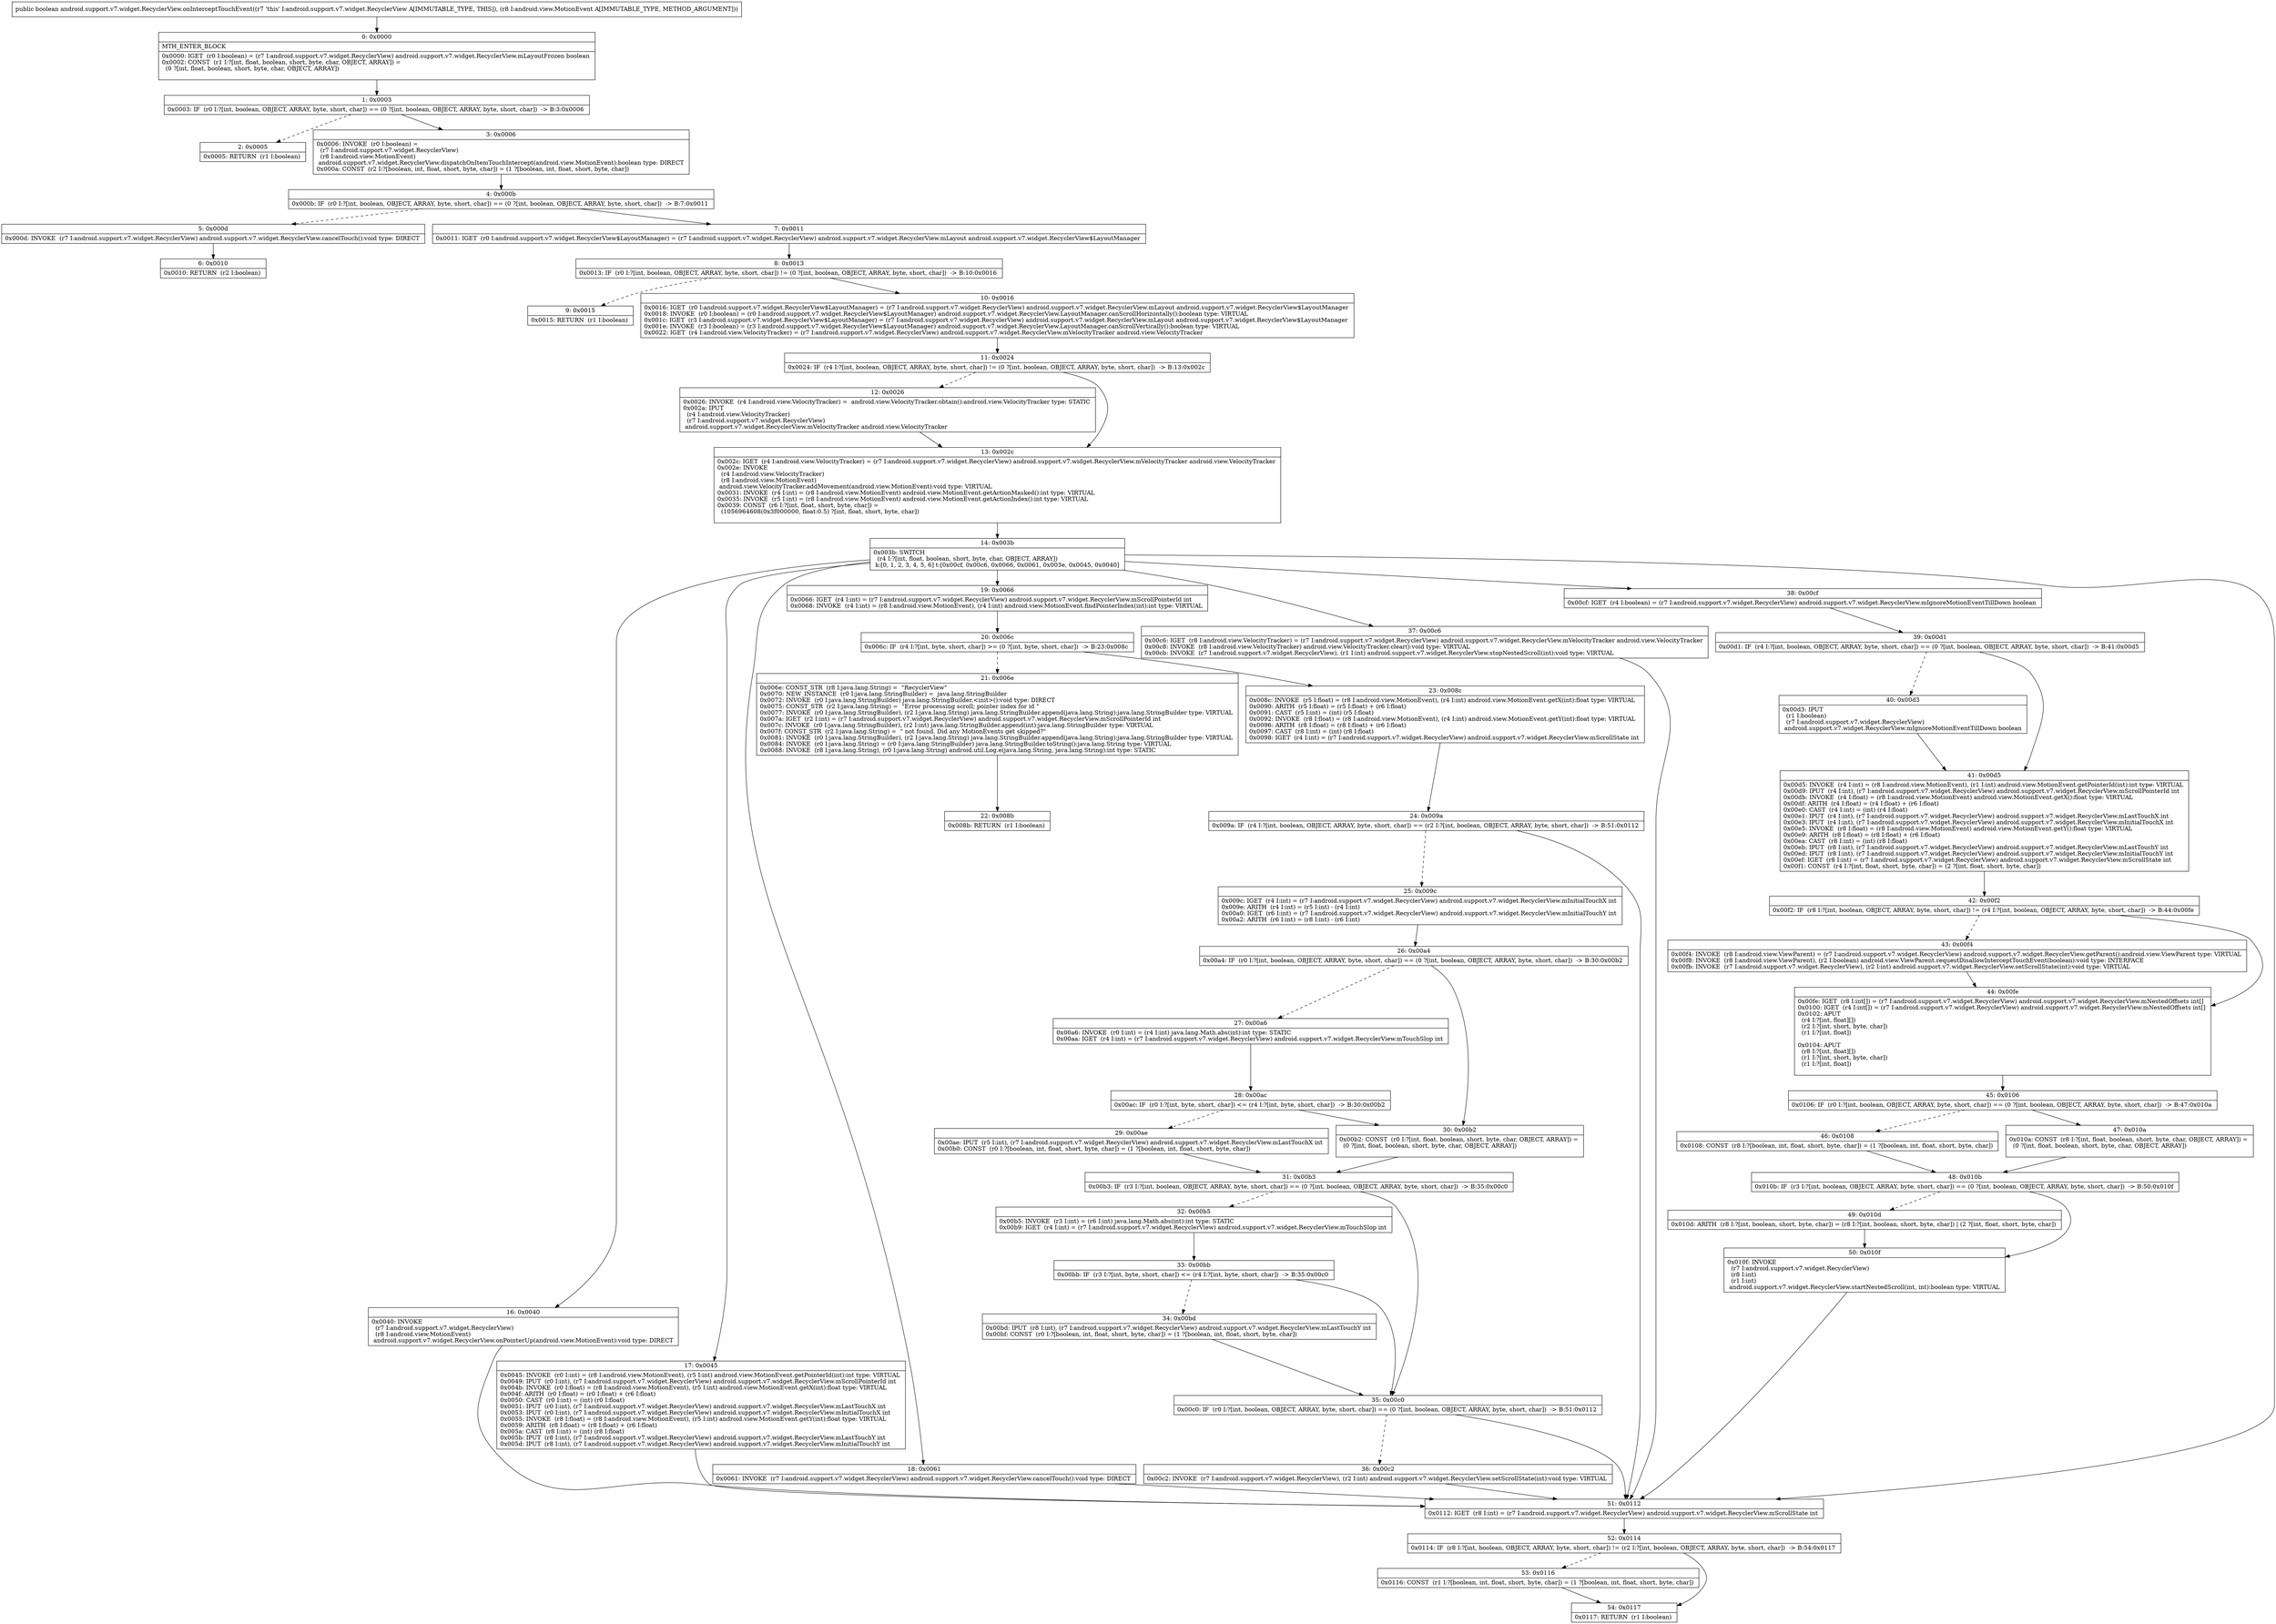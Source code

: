 digraph "CFG forandroid.support.v7.widget.RecyclerView.onInterceptTouchEvent(Landroid\/view\/MotionEvent;)Z" {
Node_0 [shape=record,label="{0\:\ 0x0000|MTH_ENTER_BLOCK\l|0x0000: IGET  (r0 I:boolean) = (r7 I:android.support.v7.widget.RecyclerView) android.support.v7.widget.RecyclerView.mLayoutFrozen boolean \l0x0002: CONST  (r1 I:?[int, float, boolean, short, byte, char, OBJECT, ARRAY]) = \l  (0 ?[int, float, boolean, short, byte, char, OBJECT, ARRAY])\l \l}"];
Node_1 [shape=record,label="{1\:\ 0x0003|0x0003: IF  (r0 I:?[int, boolean, OBJECT, ARRAY, byte, short, char]) == (0 ?[int, boolean, OBJECT, ARRAY, byte, short, char])  \-\> B:3:0x0006 \l}"];
Node_2 [shape=record,label="{2\:\ 0x0005|0x0005: RETURN  (r1 I:boolean) \l}"];
Node_3 [shape=record,label="{3\:\ 0x0006|0x0006: INVOKE  (r0 I:boolean) = \l  (r7 I:android.support.v7.widget.RecyclerView)\l  (r8 I:android.view.MotionEvent)\l android.support.v7.widget.RecyclerView.dispatchOnItemTouchIntercept(android.view.MotionEvent):boolean type: DIRECT \l0x000a: CONST  (r2 I:?[boolean, int, float, short, byte, char]) = (1 ?[boolean, int, float, short, byte, char]) \l}"];
Node_4 [shape=record,label="{4\:\ 0x000b|0x000b: IF  (r0 I:?[int, boolean, OBJECT, ARRAY, byte, short, char]) == (0 ?[int, boolean, OBJECT, ARRAY, byte, short, char])  \-\> B:7:0x0011 \l}"];
Node_5 [shape=record,label="{5\:\ 0x000d|0x000d: INVOKE  (r7 I:android.support.v7.widget.RecyclerView) android.support.v7.widget.RecyclerView.cancelTouch():void type: DIRECT \l}"];
Node_6 [shape=record,label="{6\:\ 0x0010|0x0010: RETURN  (r2 I:boolean) \l}"];
Node_7 [shape=record,label="{7\:\ 0x0011|0x0011: IGET  (r0 I:android.support.v7.widget.RecyclerView$LayoutManager) = (r7 I:android.support.v7.widget.RecyclerView) android.support.v7.widget.RecyclerView.mLayout android.support.v7.widget.RecyclerView$LayoutManager \l}"];
Node_8 [shape=record,label="{8\:\ 0x0013|0x0013: IF  (r0 I:?[int, boolean, OBJECT, ARRAY, byte, short, char]) != (0 ?[int, boolean, OBJECT, ARRAY, byte, short, char])  \-\> B:10:0x0016 \l}"];
Node_9 [shape=record,label="{9\:\ 0x0015|0x0015: RETURN  (r1 I:boolean) \l}"];
Node_10 [shape=record,label="{10\:\ 0x0016|0x0016: IGET  (r0 I:android.support.v7.widget.RecyclerView$LayoutManager) = (r7 I:android.support.v7.widget.RecyclerView) android.support.v7.widget.RecyclerView.mLayout android.support.v7.widget.RecyclerView$LayoutManager \l0x0018: INVOKE  (r0 I:boolean) = (r0 I:android.support.v7.widget.RecyclerView$LayoutManager) android.support.v7.widget.RecyclerView.LayoutManager.canScrollHorizontally():boolean type: VIRTUAL \l0x001c: IGET  (r3 I:android.support.v7.widget.RecyclerView$LayoutManager) = (r7 I:android.support.v7.widget.RecyclerView) android.support.v7.widget.RecyclerView.mLayout android.support.v7.widget.RecyclerView$LayoutManager \l0x001e: INVOKE  (r3 I:boolean) = (r3 I:android.support.v7.widget.RecyclerView$LayoutManager) android.support.v7.widget.RecyclerView.LayoutManager.canScrollVertically():boolean type: VIRTUAL \l0x0022: IGET  (r4 I:android.view.VelocityTracker) = (r7 I:android.support.v7.widget.RecyclerView) android.support.v7.widget.RecyclerView.mVelocityTracker android.view.VelocityTracker \l}"];
Node_11 [shape=record,label="{11\:\ 0x0024|0x0024: IF  (r4 I:?[int, boolean, OBJECT, ARRAY, byte, short, char]) != (0 ?[int, boolean, OBJECT, ARRAY, byte, short, char])  \-\> B:13:0x002c \l}"];
Node_12 [shape=record,label="{12\:\ 0x0026|0x0026: INVOKE  (r4 I:android.view.VelocityTracker) =  android.view.VelocityTracker.obtain():android.view.VelocityTracker type: STATIC \l0x002a: IPUT  \l  (r4 I:android.view.VelocityTracker)\l  (r7 I:android.support.v7.widget.RecyclerView)\l android.support.v7.widget.RecyclerView.mVelocityTracker android.view.VelocityTracker \l}"];
Node_13 [shape=record,label="{13\:\ 0x002c|0x002c: IGET  (r4 I:android.view.VelocityTracker) = (r7 I:android.support.v7.widget.RecyclerView) android.support.v7.widget.RecyclerView.mVelocityTracker android.view.VelocityTracker \l0x002e: INVOKE  \l  (r4 I:android.view.VelocityTracker)\l  (r8 I:android.view.MotionEvent)\l android.view.VelocityTracker.addMovement(android.view.MotionEvent):void type: VIRTUAL \l0x0031: INVOKE  (r4 I:int) = (r8 I:android.view.MotionEvent) android.view.MotionEvent.getActionMasked():int type: VIRTUAL \l0x0035: INVOKE  (r5 I:int) = (r8 I:android.view.MotionEvent) android.view.MotionEvent.getActionIndex():int type: VIRTUAL \l0x0039: CONST  (r6 I:?[int, float, short, byte, char]) = \l  (1056964608(0x3f000000, float:0.5) ?[int, float, short, byte, char])\l \l}"];
Node_14 [shape=record,label="{14\:\ 0x003b|0x003b: SWITCH  \l  (r4 I:?[int, float, boolean, short, byte, char, OBJECT, ARRAY])\l k:[0, 1, 2, 3, 4, 5, 6] t:[0x00cf, 0x00c6, 0x0066, 0x0061, 0x003e, 0x0045, 0x0040] \l}"];
Node_16 [shape=record,label="{16\:\ 0x0040|0x0040: INVOKE  \l  (r7 I:android.support.v7.widget.RecyclerView)\l  (r8 I:android.view.MotionEvent)\l android.support.v7.widget.RecyclerView.onPointerUp(android.view.MotionEvent):void type: DIRECT \l}"];
Node_17 [shape=record,label="{17\:\ 0x0045|0x0045: INVOKE  (r0 I:int) = (r8 I:android.view.MotionEvent), (r5 I:int) android.view.MotionEvent.getPointerId(int):int type: VIRTUAL \l0x0049: IPUT  (r0 I:int), (r7 I:android.support.v7.widget.RecyclerView) android.support.v7.widget.RecyclerView.mScrollPointerId int \l0x004b: INVOKE  (r0 I:float) = (r8 I:android.view.MotionEvent), (r5 I:int) android.view.MotionEvent.getX(int):float type: VIRTUAL \l0x004f: ARITH  (r0 I:float) = (r0 I:float) + (r6 I:float) \l0x0050: CAST  (r0 I:int) = (int) (r0 I:float) \l0x0051: IPUT  (r0 I:int), (r7 I:android.support.v7.widget.RecyclerView) android.support.v7.widget.RecyclerView.mLastTouchX int \l0x0053: IPUT  (r0 I:int), (r7 I:android.support.v7.widget.RecyclerView) android.support.v7.widget.RecyclerView.mInitialTouchX int \l0x0055: INVOKE  (r8 I:float) = (r8 I:android.view.MotionEvent), (r5 I:int) android.view.MotionEvent.getY(int):float type: VIRTUAL \l0x0059: ARITH  (r8 I:float) = (r8 I:float) + (r6 I:float) \l0x005a: CAST  (r8 I:int) = (int) (r8 I:float) \l0x005b: IPUT  (r8 I:int), (r7 I:android.support.v7.widget.RecyclerView) android.support.v7.widget.RecyclerView.mLastTouchY int \l0x005d: IPUT  (r8 I:int), (r7 I:android.support.v7.widget.RecyclerView) android.support.v7.widget.RecyclerView.mInitialTouchY int \l}"];
Node_18 [shape=record,label="{18\:\ 0x0061|0x0061: INVOKE  (r7 I:android.support.v7.widget.RecyclerView) android.support.v7.widget.RecyclerView.cancelTouch():void type: DIRECT \l}"];
Node_19 [shape=record,label="{19\:\ 0x0066|0x0066: IGET  (r4 I:int) = (r7 I:android.support.v7.widget.RecyclerView) android.support.v7.widget.RecyclerView.mScrollPointerId int \l0x0068: INVOKE  (r4 I:int) = (r8 I:android.view.MotionEvent), (r4 I:int) android.view.MotionEvent.findPointerIndex(int):int type: VIRTUAL \l}"];
Node_20 [shape=record,label="{20\:\ 0x006c|0x006c: IF  (r4 I:?[int, byte, short, char]) \>= (0 ?[int, byte, short, char])  \-\> B:23:0x008c \l}"];
Node_21 [shape=record,label="{21\:\ 0x006e|0x006e: CONST_STR  (r8 I:java.lang.String) =  \"RecyclerView\" \l0x0070: NEW_INSTANCE  (r0 I:java.lang.StringBuilder) =  java.lang.StringBuilder \l0x0072: INVOKE  (r0 I:java.lang.StringBuilder) java.lang.StringBuilder.\<init\>():void type: DIRECT \l0x0075: CONST_STR  (r2 I:java.lang.String) =  \"Error processing scroll; pointer index for id \" \l0x0077: INVOKE  (r0 I:java.lang.StringBuilder), (r2 I:java.lang.String) java.lang.StringBuilder.append(java.lang.String):java.lang.StringBuilder type: VIRTUAL \l0x007a: IGET  (r2 I:int) = (r7 I:android.support.v7.widget.RecyclerView) android.support.v7.widget.RecyclerView.mScrollPointerId int \l0x007c: INVOKE  (r0 I:java.lang.StringBuilder), (r2 I:int) java.lang.StringBuilder.append(int):java.lang.StringBuilder type: VIRTUAL \l0x007f: CONST_STR  (r2 I:java.lang.String) =  \" not found. Did any MotionEvents get skipped?\" \l0x0081: INVOKE  (r0 I:java.lang.StringBuilder), (r2 I:java.lang.String) java.lang.StringBuilder.append(java.lang.String):java.lang.StringBuilder type: VIRTUAL \l0x0084: INVOKE  (r0 I:java.lang.String) = (r0 I:java.lang.StringBuilder) java.lang.StringBuilder.toString():java.lang.String type: VIRTUAL \l0x0088: INVOKE  (r8 I:java.lang.String), (r0 I:java.lang.String) android.util.Log.e(java.lang.String, java.lang.String):int type: STATIC \l}"];
Node_22 [shape=record,label="{22\:\ 0x008b|0x008b: RETURN  (r1 I:boolean) \l}"];
Node_23 [shape=record,label="{23\:\ 0x008c|0x008c: INVOKE  (r5 I:float) = (r8 I:android.view.MotionEvent), (r4 I:int) android.view.MotionEvent.getX(int):float type: VIRTUAL \l0x0090: ARITH  (r5 I:float) = (r5 I:float) + (r6 I:float) \l0x0091: CAST  (r5 I:int) = (int) (r5 I:float) \l0x0092: INVOKE  (r8 I:float) = (r8 I:android.view.MotionEvent), (r4 I:int) android.view.MotionEvent.getY(int):float type: VIRTUAL \l0x0096: ARITH  (r8 I:float) = (r8 I:float) + (r6 I:float) \l0x0097: CAST  (r8 I:int) = (int) (r8 I:float) \l0x0098: IGET  (r4 I:int) = (r7 I:android.support.v7.widget.RecyclerView) android.support.v7.widget.RecyclerView.mScrollState int \l}"];
Node_24 [shape=record,label="{24\:\ 0x009a|0x009a: IF  (r4 I:?[int, boolean, OBJECT, ARRAY, byte, short, char]) == (r2 I:?[int, boolean, OBJECT, ARRAY, byte, short, char])  \-\> B:51:0x0112 \l}"];
Node_25 [shape=record,label="{25\:\ 0x009c|0x009c: IGET  (r4 I:int) = (r7 I:android.support.v7.widget.RecyclerView) android.support.v7.widget.RecyclerView.mInitialTouchX int \l0x009e: ARITH  (r4 I:int) = (r5 I:int) \- (r4 I:int) \l0x00a0: IGET  (r6 I:int) = (r7 I:android.support.v7.widget.RecyclerView) android.support.v7.widget.RecyclerView.mInitialTouchY int \l0x00a2: ARITH  (r6 I:int) = (r8 I:int) \- (r6 I:int) \l}"];
Node_26 [shape=record,label="{26\:\ 0x00a4|0x00a4: IF  (r0 I:?[int, boolean, OBJECT, ARRAY, byte, short, char]) == (0 ?[int, boolean, OBJECT, ARRAY, byte, short, char])  \-\> B:30:0x00b2 \l}"];
Node_27 [shape=record,label="{27\:\ 0x00a6|0x00a6: INVOKE  (r0 I:int) = (r4 I:int) java.lang.Math.abs(int):int type: STATIC \l0x00aa: IGET  (r4 I:int) = (r7 I:android.support.v7.widget.RecyclerView) android.support.v7.widget.RecyclerView.mTouchSlop int \l}"];
Node_28 [shape=record,label="{28\:\ 0x00ac|0x00ac: IF  (r0 I:?[int, byte, short, char]) \<= (r4 I:?[int, byte, short, char])  \-\> B:30:0x00b2 \l}"];
Node_29 [shape=record,label="{29\:\ 0x00ae|0x00ae: IPUT  (r5 I:int), (r7 I:android.support.v7.widget.RecyclerView) android.support.v7.widget.RecyclerView.mLastTouchX int \l0x00b0: CONST  (r0 I:?[boolean, int, float, short, byte, char]) = (1 ?[boolean, int, float, short, byte, char]) \l}"];
Node_30 [shape=record,label="{30\:\ 0x00b2|0x00b2: CONST  (r0 I:?[int, float, boolean, short, byte, char, OBJECT, ARRAY]) = \l  (0 ?[int, float, boolean, short, byte, char, OBJECT, ARRAY])\l \l}"];
Node_31 [shape=record,label="{31\:\ 0x00b3|0x00b3: IF  (r3 I:?[int, boolean, OBJECT, ARRAY, byte, short, char]) == (0 ?[int, boolean, OBJECT, ARRAY, byte, short, char])  \-\> B:35:0x00c0 \l}"];
Node_32 [shape=record,label="{32\:\ 0x00b5|0x00b5: INVOKE  (r3 I:int) = (r6 I:int) java.lang.Math.abs(int):int type: STATIC \l0x00b9: IGET  (r4 I:int) = (r7 I:android.support.v7.widget.RecyclerView) android.support.v7.widget.RecyclerView.mTouchSlop int \l}"];
Node_33 [shape=record,label="{33\:\ 0x00bb|0x00bb: IF  (r3 I:?[int, byte, short, char]) \<= (r4 I:?[int, byte, short, char])  \-\> B:35:0x00c0 \l}"];
Node_34 [shape=record,label="{34\:\ 0x00bd|0x00bd: IPUT  (r8 I:int), (r7 I:android.support.v7.widget.RecyclerView) android.support.v7.widget.RecyclerView.mLastTouchY int \l0x00bf: CONST  (r0 I:?[boolean, int, float, short, byte, char]) = (1 ?[boolean, int, float, short, byte, char]) \l}"];
Node_35 [shape=record,label="{35\:\ 0x00c0|0x00c0: IF  (r0 I:?[int, boolean, OBJECT, ARRAY, byte, short, char]) == (0 ?[int, boolean, OBJECT, ARRAY, byte, short, char])  \-\> B:51:0x0112 \l}"];
Node_36 [shape=record,label="{36\:\ 0x00c2|0x00c2: INVOKE  (r7 I:android.support.v7.widget.RecyclerView), (r2 I:int) android.support.v7.widget.RecyclerView.setScrollState(int):void type: VIRTUAL \l}"];
Node_37 [shape=record,label="{37\:\ 0x00c6|0x00c6: IGET  (r8 I:android.view.VelocityTracker) = (r7 I:android.support.v7.widget.RecyclerView) android.support.v7.widget.RecyclerView.mVelocityTracker android.view.VelocityTracker \l0x00c8: INVOKE  (r8 I:android.view.VelocityTracker) android.view.VelocityTracker.clear():void type: VIRTUAL \l0x00cb: INVOKE  (r7 I:android.support.v7.widget.RecyclerView), (r1 I:int) android.support.v7.widget.RecyclerView.stopNestedScroll(int):void type: VIRTUAL \l}"];
Node_38 [shape=record,label="{38\:\ 0x00cf|0x00cf: IGET  (r4 I:boolean) = (r7 I:android.support.v7.widget.RecyclerView) android.support.v7.widget.RecyclerView.mIgnoreMotionEventTillDown boolean \l}"];
Node_39 [shape=record,label="{39\:\ 0x00d1|0x00d1: IF  (r4 I:?[int, boolean, OBJECT, ARRAY, byte, short, char]) == (0 ?[int, boolean, OBJECT, ARRAY, byte, short, char])  \-\> B:41:0x00d5 \l}"];
Node_40 [shape=record,label="{40\:\ 0x00d3|0x00d3: IPUT  \l  (r1 I:boolean)\l  (r7 I:android.support.v7.widget.RecyclerView)\l android.support.v7.widget.RecyclerView.mIgnoreMotionEventTillDown boolean \l}"];
Node_41 [shape=record,label="{41\:\ 0x00d5|0x00d5: INVOKE  (r4 I:int) = (r8 I:android.view.MotionEvent), (r1 I:int) android.view.MotionEvent.getPointerId(int):int type: VIRTUAL \l0x00d9: IPUT  (r4 I:int), (r7 I:android.support.v7.widget.RecyclerView) android.support.v7.widget.RecyclerView.mScrollPointerId int \l0x00db: INVOKE  (r4 I:float) = (r8 I:android.view.MotionEvent) android.view.MotionEvent.getX():float type: VIRTUAL \l0x00df: ARITH  (r4 I:float) = (r4 I:float) + (r6 I:float) \l0x00e0: CAST  (r4 I:int) = (int) (r4 I:float) \l0x00e1: IPUT  (r4 I:int), (r7 I:android.support.v7.widget.RecyclerView) android.support.v7.widget.RecyclerView.mLastTouchX int \l0x00e3: IPUT  (r4 I:int), (r7 I:android.support.v7.widget.RecyclerView) android.support.v7.widget.RecyclerView.mInitialTouchX int \l0x00e5: INVOKE  (r8 I:float) = (r8 I:android.view.MotionEvent) android.view.MotionEvent.getY():float type: VIRTUAL \l0x00e9: ARITH  (r8 I:float) = (r8 I:float) + (r6 I:float) \l0x00ea: CAST  (r8 I:int) = (int) (r8 I:float) \l0x00eb: IPUT  (r8 I:int), (r7 I:android.support.v7.widget.RecyclerView) android.support.v7.widget.RecyclerView.mLastTouchY int \l0x00ed: IPUT  (r8 I:int), (r7 I:android.support.v7.widget.RecyclerView) android.support.v7.widget.RecyclerView.mInitialTouchY int \l0x00ef: IGET  (r8 I:int) = (r7 I:android.support.v7.widget.RecyclerView) android.support.v7.widget.RecyclerView.mScrollState int \l0x00f1: CONST  (r4 I:?[int, float, short, byte, char]) = (2 ?[int, float, short, byte, char]) \l}"];
Node_42 [shape=record,label="{42\:\ 0x00f2|0x00f2: IF  (r8 I:?[int, boolean, OBJECT, ARRAY, byte, short, char]) != (r4 I:?[int, boolean, OBJECT, ARRAY, byte, short, char])  \-\> B:44:0x00fe \l}"];
Node_43 [shape=record,label="{43\:\ 0x00f4|0x00f4: INVOKE  (r8 I:android.view.ViewParent) = (r7 I:android.support.v7.widget.RecyclerView) android.support.v7.widget.RecyclerView.getParent():android.view.ViewParent type: VIRTUAL \l0x00f8: INVOKE  (r8 I:android.view.ViewParent), (r2 I:boolean) android.view.ViewParent.requestDisallowInterceptTouchEvent(boolean):void type: INTERFACE \l0x00fb: INVOKE  (r7 I:android.support.v7.widget.RecyclerView), (r2 I:int) android.support.v7.widget.RecyclerView.setScrollState(int):void type: VIRTUAL \l}"];
Node_44 [shape=record,label="{44\:\ 0x00fe|0x00fe: IGET  (r8 I:int[]) = (r7 I:android.support.v7.widget.RecyclerView) android.support.v7.widget.RecyclerView.mNestedOffsets int[] \l0x0100: IGET  (r4 I:int[]) = (r7 I:android.support.v7.widget.RecyclerView) android.support.v7.widget.RecyclerView.mNestedOffsets int[] \l0x0102: APUT  \l  (r4 I:?[int, float][])\l  (r2 I:?[int, short, byte, char])\l  (r1 I:?[int, float])\l \l0x0104: APUT  \l  (r8 I:?[int, float][])\l  (r1 I:?[int, short, byte, char])\l  (r1 I:?[int, float])\l \l}"];
Node_45 [shape=record,label="{45\:\ 0x0106|0x0106: IF  (r0 I:?[int, boolean, OBJECT, ARRAY, byte, short, char]) == (0 ?[int, boolean, OBJECT, ARRAY, byte, short, char])  \-\> B:47:0x010a \l}"];
Node_46 [shape=record,label="{46\:\ 0x0108|0x0108: CONST  (r8 I:?[boolean, int, float, short, byte, char]) = (1 ?[boolean, int, float, short, byte, char]) \l}"];
Node_47 [shape=record,label="{47\:\ 0x010a|0x010a: CONST  (r8 I:?[int, float, boolean, short, byte, char, OBJECT, ARRAY]) = \l  (0 ?[int, float, boolean, short, byte, char, OBJECT, ARRAY])\l \l}"];
Node_48 [shape=record,label="{48\:\ 0x010b|0x010b: IF  (r3 I:?[int, boolean, OBJECT, ARRAY, byte, short, char]) == (0 ?[int, boolean, OBJECT, ARRAY, byte, short, char])  \-\> B:50:0x010f \l}"];
Node_49 [shape=record,label="{49\:\ 0x010d|0x010d: ARITH  (r8 I:?[int, boolean, short, byte, char]) = (r8 I:?[int, boolean, short, byte, char]) \| (2 ?[int, float, short, byte, char]) \l}"];
Node_50 [shape=record,label="{50\:\ 0x010f|0x010f: INVOKE  \l  (r7 I:android.support.v7.widget.RecyclerView)\l  (r8 I:int)\l  (r1 I:int)\l android.support.v7.widget.RecyclerView.startNestedScroll(int, int):boolean type: VIRTUAL \l}"];
Node_51 [shape=record,label="{51\:\ 0x0112|0x0112: IGET  (r8 I:int) = (r7 I:android.support.v7.widget.RecyclerView) android.support.v7.widget.RecyclerView.mScrollState int \l}"];
Node_52 [shape=record,label="{52\:\ 0x0114|0x0114: IF  (r8 I:?[int, boolean, OBJECT, ARRAY, byte, short, char]) != (r2 I:?[int, boolean, OBJECT, ARRAY, byte, short, char])  \-\> B:54:0x0117 \l}"];
Node_53 [shape=record,label="{53\:\ 0x0116|0x0116: CONST  (r1 I:?[boolean, int, float, short, byte, char]) = (1 ?[boolean, int, float, short, byte, char]) \l}"];
Node_54 [shape=record,label="{54\:\ 0x0117|0x0117: RETURN  (r1 I:boolean) \l}"];
MethodNode[shape=record,label="{public boolean android.support.v7.widget.RecyclerView.onInterceptTouchEvent((r7 'this' I:android.support.v7.widget.RecyclerView A[IMMUTABLE_TYPE, THIS]), (r8 I:android.view.MotionEvent A[IMMUTABLE_TYPE, METHOD_ARGUMENT])) }"];
MethodNode -> Node_0;
Node_0 -> Node_1;
Node_1 -> Node_2[style=dashed];
Node_1 -> Node_3;
Node_3 -> Node_4;
Node_4 -> Node_5[style=dashed];
Node_4 -> Node_7;
Node_5 -> Node_6;
Node_7 -> Node_8;
Node_8 -> Node_9[style=dashed];
Node_8 -> Node_10;
Node_10 -> Node_11;
Node_11 -> Node_12[style=dashed];
Node_11 -> Node_13;
Node_12 -> Node_13;
Node_13 -> Node_14;
Node_14 -> Node_16;
Node_14 -> Node_17;
Node_14 -> Node_18;
Node_14 -> Node_19;
Node_14 -> Node_37;
Node_14 -> Node_38;
Node_14 -> Node_51;
Node_16 -> Node_51;
Node_17 -> Node_51;
Node_18 -> Node_51;
Node_19 -> Node_20;
Node_20 -> Node_21[style=dashed];
Node_20 -> Node_23;
Node_21 -> Node_22;
Node_23 -> Node_24;
Node_24 -> Node_25[style=dashed];
Node_24 -> Node_51;
Node_25 -> Node_26;
Node_26 -> Node_27[style=dashed];
Node_26 -> Node_30;
Node_27 -> Node_28;
Node_28 -> Node_29[style=dashed];
Node_28 -> Node_30;
Node_29 -> Node_31;
Node_30 -> Node_31;
Node_31 -> Node_32[style=dashed];
Node_31 -> Node_35;
Node_32 -> Node_33;
Node_33 -> Node_34[style=dashed];
Node_33 -> Node_35;
Node_34 -> Node_35;
Node_35 -> Node_36[style=dashed];
Node_35 -> Node_51;
Node_36 -> Node_51;
Node_37 -> Node_51;
Node_38 -> Node_39;
Node_39 -> Node_40[style=dashed];
Node_39 -> Node_41;
Node_40 -> Node_41;
Node_41 -> Node_42;
Node_42 -> Node_43[style=dashed];
Node_42 -> Node_44;
Node_43 -> Node_44;
Node_44 -> Node_45;
Node_45 -> Node_46[style=dashed];
Node_45 -> Node_47;
Node_46 -> Node_48;
Node_47 -> Node_48;
Node_48 -> Node_49[style=dashed];
Node_48 -> Node_50;
Node_49 -> Node_50;
Node_50 -> Node_51;
Node_51 -> Node_52;
Node_52 -> Node_53[style=dashed];
Node_52 -> Node_54;
Node_53 -> Node_54;
}

